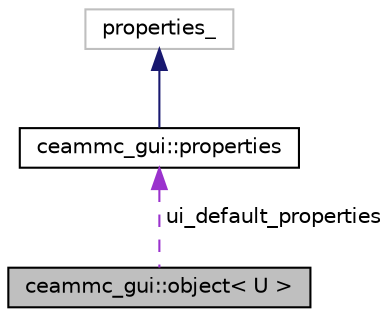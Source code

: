 digraph "ceammc_gui::object&lt; U &gt;"
{
  edge [fontname="Helvetica",fontsize="10",labelfontname="Helvetica",labelfontsize="10"];
  node [fontname="Helvetica",fontsize="10",shape=record];
  Node1 [label="ceammc_gui::object\< U \>",height=0.2,width=0.4,color="black", fillcolor="grey75", style="filled" fontcolor="black"];
  Node2 -> Node1 [dir="back",color="darkorchid3",fontsize="10",style="dashed",label=" ui_default_properties" ,fontname="Helvetica"];
  Node2 [label="ceammc_gui::properties",height=0.2,width=0.4,color="black", fillcolor="white", style="filled",URL="$classceammc__gui_1_1properties.html"];
  Node3 -> Node2 [dir="back",color="midnightblue",fontsize="10",style="solid",fontname="Helvetica"];
  Node3 [label="properties_",height=0.2,width=0.4,color="grey75", fillcolor="white", style="filled"];
}
